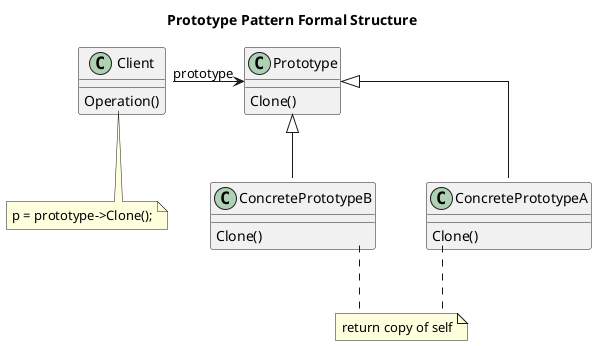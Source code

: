 @startuml

allowmixing
skinparam linetype ortho

title Prototype Pattern Formal Structure

class Prototype
class ConcretePrototypeA
class ConcretePrototypeB
class Client

Prototype : Clone()
ConcretePrototypeA : Clone()
ConcretePrototypeB : Clone()

Client : Operation()

Prototype <|-- ConcretePrototypeA
Prototype <|-- ConcretePrototypeB

Client "prototype" -right-> Prototype

note as nConcretePrototypeAClone
    return copy of self
end note
nConcretePrototypeAClone .up. ConcretePrototypeA::Clone
nConcretePrototypeAClone .up. ConcretePrototypeB::Clone

note as nClientOperation
    p = prototype->Clone();
end note
nClientOperation .up. Client::Operation


@enduml
